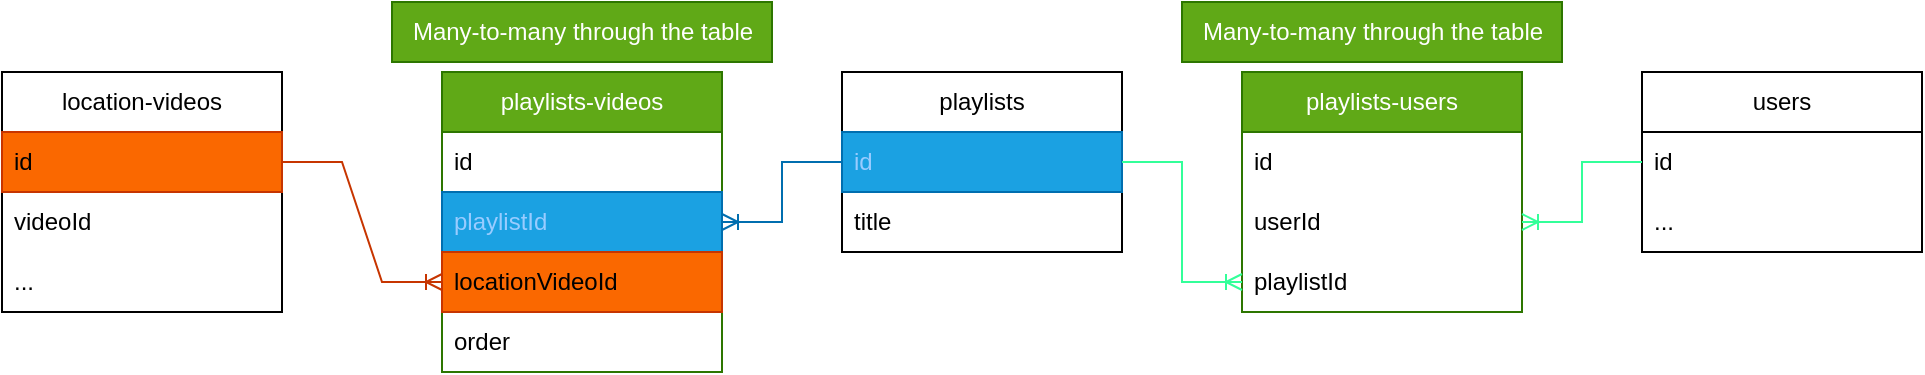 <mxfile version="20.8.11" type="github">
  <diagram name="Страница 1" id="mCsAO7BS7LkhZismQei6">
    <mxGraphModel dx="1026" dy="661" grid="1" gridSize="10" guides="1" tooltips="1" connect="1" arrows="1" fold="1" page="1" pageScale="1" pageWidth="2336" pageHeight="1654" math="0" shadow="0">
      <root>
        <mxCell id="0" />
        <mxCell id="1" parent="0" />
        <mxCell id="drmgbZwcpdyCPj4SyVTY-23" value="playlists-users" style="swimlane;fontStyle=0;childLayout=stackLayout;horizontal=1;startSize=30;horizontalStack=0;resizeParent=1;resizeParentMax=0;resizeLast=0;collapsible=1;marginBottom=0;whiteSpace=wrap;html=1;fillColor=#60a917;fontColor=#ffffff;strokeColor=#2D7600;" vertex="1" parent="1">
          <mxGeometry x="800" y="365" width="140" height="120" as="geometry" />
        </mxCell>
        <mxCell id="drmgbZwcpdyCPj4SyVTY-24" value="id" style="text;strokeColor=none;fillColor=none;align=left;verticalAlign=middle;spacingLeft=4;spacingRight=4;overflow=hidden;points=[[0,0.5],[1,0.5]];portConstraint=eastwest;rotatable=0;whiteSpace=wrap;html=1;" vertex="1" parent="drmgbZwcpdyCPj4SyVTY-23">
          <mxGeometry y="30" width="140" height="30" as="geometry" />
        </mxCell>
        <mxCell id="drmgbZwcpdyCPj4SyVTY-26" value="userId" style="text;strokeColor=none;fillColor=none;align=left;verticalAlign=middle;spacingLeft=4;spacingRight=4;overflow=hidden;points=[[0,0.5],[1,0.5]];portConstraint=eastwest;rotatable=0;whiteSpace=wrap;html=1;" vertex="1" parent="drmgbZwcpdyCPj4SyVTY-23">
          <mxGeometry y="60" width="140" height="30" as="geometry" />
        </mxCell>
        <mxCell id="drmgbZwcpdyCPj4SyVTY-25" value="playlistId" style="text;strokeColor=none;fillColor=none;align=left;verticalAlign=middle;spacingLeft=4;spacingRight=4;overflow=hidden;points=[[0,0.5],[1,0.5]];portConstraint=eastwest;rotatable=0;whiteSpace=wrap;html=1;" vertex="1" parent="drmgbZwcpdyCPj4SyVTY-23">
          <mxGeometry y="90" width="140" height="30" as="geometry" />
        </mxCell>
        <mxCell id="drmgbZwcpdyCPj4SyVTY-27" value="playlists" style="swimlane;fontStyle=0;childLayout=stackLayout;horizontal=1;startSize=30;horizontalStack=0;resizeParent=1;resizeParentMax=0;resizeLast=0;collapsible=1;marginBottom=0;whiteSpace=wrap;html=1;" vertex="1" parent="1">
          <mxGeometry x="600" y="365" width="140" height="90" as="geometry" />
        </mxCell>
        <mxCell id="drmgbZwcpdyCPj4SyVTY-28" value="&lt;font color=&quot;#99ccff&quot;&gt;id&lt;/font&gt;" style="text;strokeColor=#006EAF;fillColor=#1ba1e2;align=left;verticalAlign=middle;spacingLeft=4;spacingRight=4;overflow=hidden;points=[[0,0.5],[1,0.5]];portConstraint=eastwest;rotatable=0;whiteSpace=wrap;html=1;fontColor=#ffffff;" vertex="1" parent="drmgbZwcpdyCPj4SyVTY-27">
          <mxGeometry y="30" width="140" height="30" as="geometry" />
        </mxCell>
        <mxCell id="drmgbZwcpdyCPj4SyVTY-29" value="title" style="text;strokeColor=none;fillColor=none;align=left;verticalAlign=middle;spacingLeft=4;spacingRight=4;overflow=hidden;points=[[0,0.5],[1,0.5]];portConstraint=eastwest;rotatable=0;whiteSpace=wrap;html=1;" vertex="1" parent="drmgbZwcpdyCPj4SyVTY-27">
          <mxGeometry y="60" width="140" height="30" as="geometry" />
        </mxCell>
        <mxCell id="drmgbZwcpdyCPj4SyVTY-31" value="users" style="swimlane;fontStyle=0;childLayout=stackLayout;horizontal=1;startSize=30;horizontalStack=0;resizeParent=1;resizeParentMax=0;resizeLast=0;collapsible=1;marginBottom=0;whiteSpace=wrap;html=1;" vertex="1" parent="1">
          <mxGeometry x="1000" y="365" width="140" height="90" as="geometry" />
        </mxCell>
        <mxCell id="drmgbZwcpdyCPj4SyVTY-32" value="id" style="text;strokeColor=none;fillColor=none;align=left;verticalAlign=middle;spacingLeft=4;spacingRight=4;overflow=hidden;points=[[0,0.5],[1,0.5]];portConstraint=eastwest;rotatable=0;whiteSpace=wrap;html=1;" vertex="1" parent="drmgbZwcpdyCPj4SyVTY-31">
          <mxGeometry y="30" width="140" height="30" as="geometry" />
        </mxCell>
        <mxCell id="drmgbZwcpdyCPj4SyVTY-33" value="..." style="text;strokeColor=none;fillColor=none;align=left;verticalAlign=middle;spacingLeft=4;spacingRight=4;overflow=hidden;points=[[0,0.5],[1,0.5]];portConstraint=eastwest;rotatable=0;whiteSpace=wrap;html=1;" vertex="1" parent="drmgbZwcpdyCPj4SyVTY-31">
          <mxGeometry y="60" width="140" height="30" as="geometry" />
        </mxCell>
        <mxCell id="drmgbZwcpdyCPj4SyVTY-34" value="location-videos" style="swimlane;fontStyle=0;childLayout=stackLayout;horizontal=1;startSize=30;horizontalStack=0;resizeParent=1;resizeParentMax=0;resizeLast=0;collapsible=1;marginBottom=0;whiteSpace=wrap;html=1;" vertex="1" parent="1">
          <mxGeometry x="180" y="365" width="140" height="120" as="geometry" />
        </mxCell>
        <mxCell id="drmgbZwcpdyCPj4SyVTY-35" value="id" style="text;strokeColor=#C73500;fillColor=#fa6800;align=left;verticalAlign=middle;spacingLeft=4;spacingRight=4;overflow=hidden;points=[[0,0.5],[1,0.5]];portConstraint=eastwest;rotatable=0;whiteSpace=wrap;html=1;fontColor=#000000;" vertex="1" parent="drmgbZwcpdyCPj4SyVTY-34">
          <mxGeometry y="30" width="140" height="30" as="geometry" />
        </mxCell>
        <mxCell id="drmgbZwcpdyCPj4SyVTY-36" value="videoId" style="text;strokeColor=none;fillColor=none;align=left;verticalAlign=middle;spacingLeft=4;spacingRight=4;overflow=hidden;points=[[0,0.5],[1,0.5]];portConstraint=eastwest;rotatable=0;whiteSpace=wrap;html=1;" vertex="1" parent="drmgbZwcpdyCPj4SyVTY-34">
          <mxGeometry y="60" width="140" height="30" as="geometry" />
        </mxCell>
        <mxCell id="drmgbZwcpdyCPj4SyVTY-37" value="..." style="text;strokeColor=none;fillColor=none;align=left;verticalAlign=middle;spacingLeft=4;spacingRight=4;overflow=hidden;points=[[0,0.5],[1,0.5]];portConstraint=eastwest;rotatable=0;whiteSpace=wrap;html=1;" vertex="1" parent="drmgbZwcpdyCPj4SyVTY-34">
          <mxGeometry y="90" width="140" height="30" as="geometry" />
        </mxCell>
        <mxCell id="drmgbZwcpdyCPj4SyVTY-38" value="playlists-videos" style="swimlane;fontStyle=0;childLayout=stackLayout;horizontal=1;startSize=30;horizontalStack=0;resizeParent=1;resizeParentMax=0;resizeLast=0;collapsible=1;marginBottom=0;whiteSpace=wrap;html=1;fillColor=#60a917;fontColor=#ffffff;strokeColor=#2D7600;" vertex="1" parent="1">
          <mxGeometry x="400" y="365" width="140" height="150" as="geometry" />
        </mxCell>
        <mxCell id="drmgbZwcpdyCPj4SyVTY-39" value="id" style="text;strokeColor=none;fillColor=none;align=left;verticalAlign=middle;spacingLeft=4;spacingRight=4;overflow=hidden;points=[[0,0.5],[1,0.5]];portConstraint=eastwest;rotatable=0;whiteSpace=wrap;html=1;" vertex="1" parent="drmgbZwcpdyCPj4SyVTY-38">
          <mxGeometry y="30" width="140" height="30" as="geometry" />
        </mxCell>
        <mxCell id="drmgbZwcpdyCPj4SyVTY-40" value="&lt;font color=&quot;#99ccff&quot;&gt;playlistId&lt;/font&gt;" style="text;strokeColor=#006EAF;fillColor=#1ba1e2;align=left;verticalAlign=middle;spacingLeft=4;spacingRight=4;overflow=hidden;points=[[0,0.5],[1,0.5]];portConstraint=eastwest;rotatable=0;whiteSpace=wrap;html=1;fontColor=#ffffff;" vertex="1" parent="drmgbZwcpdyCPj4SyVTY-38">
          <mxGeometry y="60" width="140" height="30" as="geometry" />
        </mxCell>
        <mxCell id="drmgbZwcpdyCPj4SyVTY-41" value="locationVideoId" style="text;strokeColor=#C73500;fillColor=#fa6800;align=left;verticalAlign=middle;spacingLeft=4;spacingRight=4;overflow=hidden;points=[[0,0.5],[1,0.5]];portConstraint=eastwest;rotatable=0;whiteSpace=wrap;html=1;fontColor=#000000;" vertex="1" parent="drmgbZwcpdyCPj4SyVTY-38">
          <mxGeometry y="90" width="140" height="30" as="geometry" />
        </mxCell>
        <mxCell id="drmgbZwcpdyCPj4SyVTY-42" value="order" style="text;align=left;verticalAlign=middle;spacingLeft=4;spacingRight=4;overflow=hidden;points=[[0,0.5],[1,0.5]];portConstraint=eastwest;rotatable=0;whiteSpace=wrap;html=1;" vertex="1" parent="drmgbZwcpdyCPj4SyVTY-38">
          <mxGeometry y="120" width="140" height="30" as="geometry" />
        </mxCell>
        <mxCell id="drmgbZwcpdyCPj4SyVTY-43" value="" style="edgeStyle=entityRelationEdgeStyle;fontSize=12;html=1;endArrow=ERoneToMany;rounded=0;exitX=0;exitY=0.5;exitDx=0;exitDy=0;entryX=1;entryY=0.5;entryDx=0;entryDy=0;fillColor=#1ba1e2;strokeColor=#006EAF;" edge="1" parent="1" source="drmgbZwcpdyCPj4SyVTY-28" target="drmgbZwcpdyCPj4SyVTY-40">
          <mxGeometry width="100" height="100" relative="1" as="geometry">
            <mxPoint x="430" y="665" as="sourcePoint" />
            <mxPoint x="530" y="565" as="targetPoint" />
          </mxGeometry>
        </mxCell>
        <mxCell id="drmgbZwcpdyCPj4SyVTY-44" value="" style="edgeStyle=entityRelationEdgeStyle;fontSize=12;html=1;endArrow=ERoneToMany;rounded=0;exitX=1;exitY=0.5;exitDx=0;exitDy=0;entryX=0;entryY=0.5;entryDx=0;entryDy=0;fillColor=#fa6800;strokeColor=#C73500;" edge="1" parent="1" source="drmgbZwcpdyCPj4SyVTY-35" target="drmgbZwcpdyCPj4SyVTY-41">
          <mxGeometry width="100" height="100" relative="1" as="geometry">
            <mxPoint x="444" y="585" as="sourcePoint" />
            <mxPoint x="390" y="545" as="targetPoint" />
          </mxGeometry>
        </mxCell>
        <mxCell id="drmgbZwcpdyCPj4SyVTY-45" value="" style="edgeStyle=entityRelationEdgeStyle;fontSize=12;html=1;endArrow=ERoneToMany;rounded=0;exitX=0;exitY=0.5;exitDx=0;exitDy=0;fillColor=#60a917;strokeColor=#33FF99;" edge="1" parent="1" source="drmgbZwcpdyCPj4SyVTY-32" target="drmgbZwcpdyCPj4SyVTY-26">
          <mxGeometry width="100" height="100" relative="1" as="geometry">
            <mxPoint x="740" y="514" as="sourcePoint" />
            <mxPoint x="696" y="544" as="targetPoint" />
          </mxGeometry>
        </mxCell>
        <mxCell id="drmgbZwcpdyCPj4SyVTY-46" value="Many-to-many through the table&lt;br&gt;" style="text;html=1;align=center;verticalAlign=middle;resizable=0;points=[];autosize=1;strokeColor=#2D7600;fillColor=#60a917;fontColor=#ffffff;" vertex="1" parent="1">
          <mxGeometry x="375" y="330" width="190" height="30" as="geometry" />
        </mxCell>
        <mxCell id="drmgbZwcpdyCPj4SyVTY-47" value="" style="edgeStyle=entityRelationEdgeStyle;fontSize=12;html=1;endArrow=ERoneToMany;rounded=0;fillColor=#60a917;strokeColor=#33FF99;exitX=1;exitY=0.5;exitDx=0;exitDy=0;entryX=0;entryY=0.5;entryDx=0;entryDy=0;" edge="1" parent="1" source="drmgbZwcpdyCPj4SyVTY-27" target="drmgbZwcpdyCPj4SyVTY-25">
          <mxGeometry width="100" height="100" relative="1" as="geometry">
            <mxPoint x="760" y="490" as="sourcePoint" />
            <mxPoint x="800" y="560" as="targetPoint" />
          </mxGeometry>
        </mxCell>
        <mxCell id="drmgbZwcpdyCPj4SyVTY-49" value="Many-to-many through the table&lt;br&gt;" style="text;html=1;align=center;verticalAlign=middle;resizable=0;points=[];autosize=1;strokeColor=#2D7600;fillColor=#60a917;fontColor=#ffffff;" vertex="1" parent="1">
          <mxGeometry x="770" y="330" width="190" height="30" as="geometry" />
        </mxCell>
      </root>
    </mxGraphModel>
  </diagram>
</mxfile>
